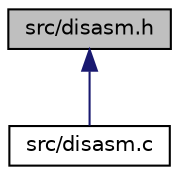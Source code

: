 digraph "src/disasm.h"
{
  edge [fontname="Helvetica",fontsize="10",labelfontname="Helvetica",labelfontsize="10"];
  node [fontname="Helvetica",fontsize="10",shape=record];
  Node9 [label="src/disasm.h",height=0.2,width=0.4,color="black", fillcolor="grey75", style="filled", fontcolor="black"];
  Node9 -> Node10 [dir="back",color="midnightblue",fontsize="10",style="solid",fontname="Helvetica"];
  Node10 [label="src/disasm.c",height=0.2,width=0.4,color="black", fillcolor="white", style="filled",URL="$disasm_8c.html",tooltip="Disassembler methods. "];
}
